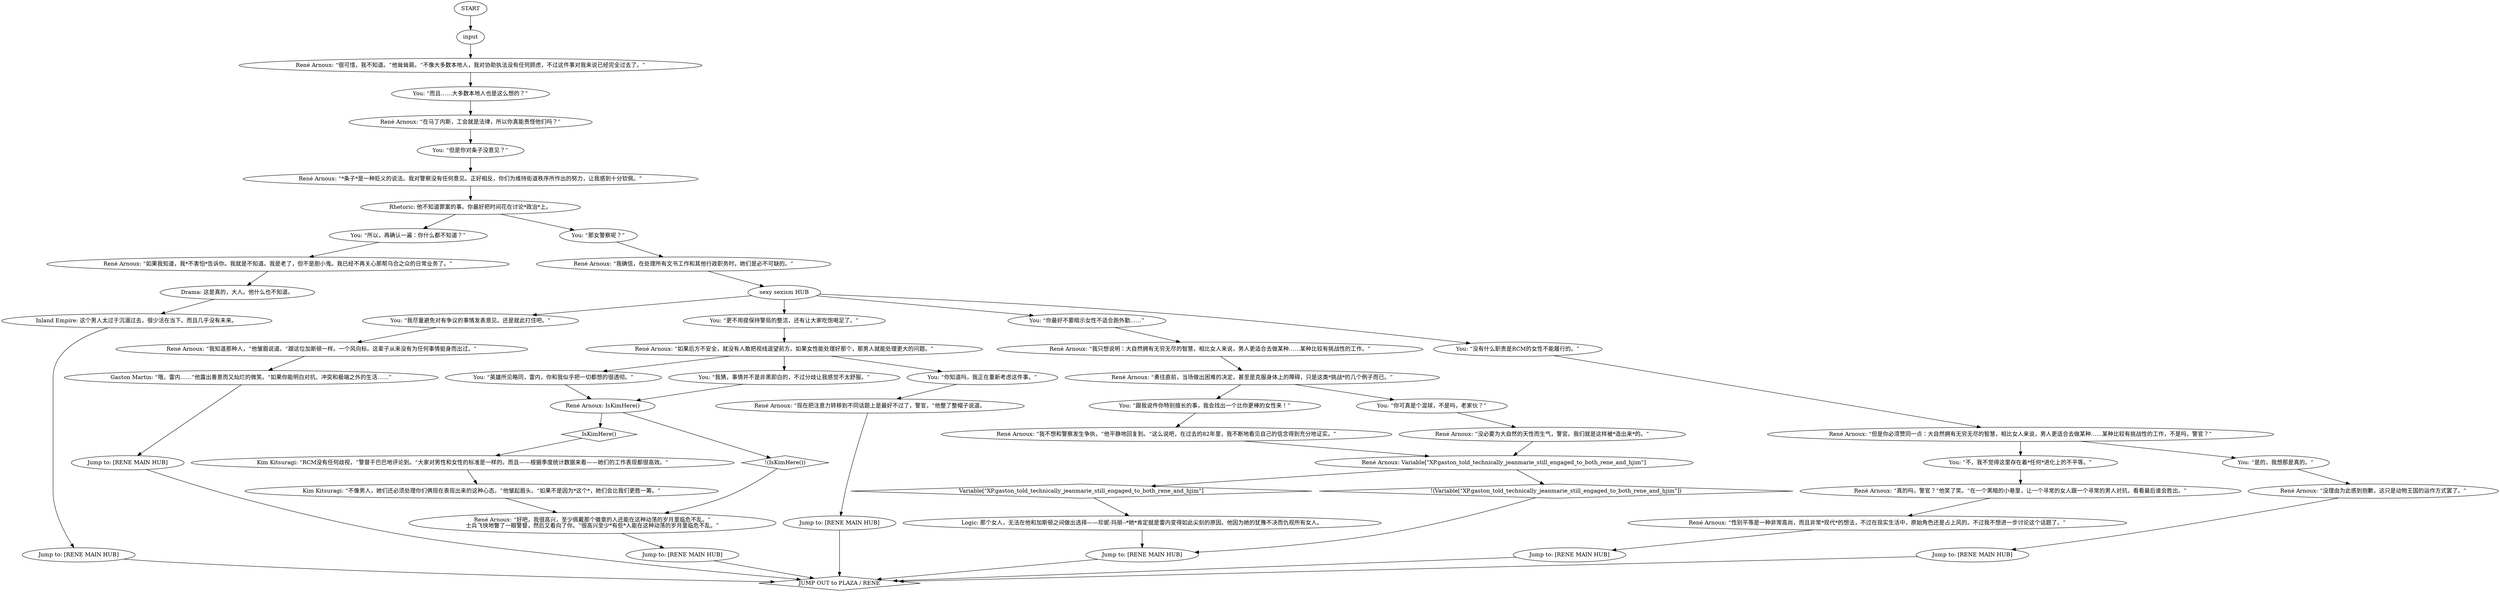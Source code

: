 # PLAZA / RENE CASE MONEY RAT
# Asking about the case and discussing women.
# ==================================================
digraph G {
	  0 [label="START"];
	  1 [label="input"];
	  2 [label="Kim Kitsuragi: “不像男人，她们还必须处理你们俩现在表现出来的这种心态。”他皱起眉头。“如果不是因为*这个*，她们会比我们更胜一筹。”"];
	  3 [label="René Arnoux: “我知道那种人，”他皱眉说道。“跟这位加斯顿一样。一个风向标。这辈子从来没有为任何事情挺身而出过。”"];
	  4 [label="You: “我尽量避免对有争议的事情发表意见。还是就此打住吧。”"];
	  5 [label="You: “跟我说件你特别擅长的事，我会找出一个比你更棒的女性来！”"];
	  6 [label="René Arnoux: “性别平等是一种非常高尚，而且非常*现代*的想法，不过在现实生活中，原始角色还是占上风的。不过我不想进一步讨论这个话题了。”"];
	  7 [label="René Arnoux: “如果我知道，我*不害怕*告诉你。我就是不知道。我是老了，但不是胆小鬼。我已经不再关心那帮乌合之众的日常业务了。”"];
	  8 [label="René Arnoux: “但是你必须赞同一点：大自然拥有无穷无尽的智慧，相比女人来说，男人更适合去做某种……某种比较有挑战性的工作，不是吗，警官？”"];
	  9 [label="Jump to: [RENE MAIN HUB]"];
	  10 [label="René Arnoux: Variable[\"XP.gaston_told_technically_jeanmarie_still_engaged_to_both_rene_and_hjim\"]"];
	  11 [label="Variable[\"XP.gaston_told_technically_jeanmarie_still_engaged_to_both_rene_and_hjim\"]", shape=diamond];
	  12 [label="!(Variable[\"XP.gaston_told_technically_jeanmarie_still_engaged_to_both_rene_and_hjim\"])", shape=diamond];
	  13 [label="Jump to: [RENE MAIN HUB]"];
	  14 [label="René Arnoux: “现在把注意力转移到不同话题上是最好不过了，警官，”他整了整帽子说道。"];
	  15 [label="René Arnoux: “好吧，我很高兴，至少佩戴那个徽章的人还能在这种动荡的岁月里临危不乱。”\n士兵飞快地瞥了一眼警督，然后又看向了你。“很高兴至少*有些*人能在这种动荡的岁月里临危不乱。”"];
	  16 [label="Drama: 这是真的，大人。他什么也不知道。"];
	  17 [label="Logic: 那个女人，无法在他和加斯顿之间做出选择——珍妮-玛丽--*她*肯定就是雷内变得如此尖刻的原因。他因为她的犹豫不决而仇视所有女人。"];
	  18 [label="Jump to: [RENE MAIN HUB]"];
	  19 [label="Jump to: [RENE MAIN HUB]"];
	  20 [label="René Arnoux: “在马丁内斯，工会就是法律，所以你真能责怪他们吗？”"];
	  21 [label="You: “不，我不觉得这里存在着*任何*进化上的不平等。”"];
	  22 [label="You: “更不用提保持警局的整洁，还有让大家吃饱喝足了。”"];
	  23 [label="You: “你最好不要暗示女性不适合跑外勤……”"];
	  24 [label="René Arnoux: “勇往直前，当场做出困难的决定，甚至是克服身体上的障碍，只是这类*挑战*的几个例子而已。”"];
	  25 [label="René Arnoux: “没必要为大自然的天性而生气，警官。我们就是这样被*造出来*的。”"];
	  27 [label="René Arnoux: “我只想说明：大自然拥有无穷无尽的智慧，相比女人来说，男人更适合去做某种……某种比较有挑战性的工作。”"];
	  28 [label="You: “所以，再确认一遍：你什么都不知道？”"];
	  29 [label="You: “英雄所见略同，雷内，你和我似乎把一切都想的很透彻。”"];
	  30 [label="Kim Kitsuragi: “RCM没有任何歧视，”警督干巴巴地评论到。“大家对男性和女性的标准是一样的。而且——根据季度统计数据来看——她们的工作表现都很高效。”"];
	  31 [label="Jump to: [RENE MAIN HUB]"];
	  32 [label="René Arnoux: “*条子*是一种贬义的说法。我对警察没有任何意见。正好相反，你们为维持街道秩序所作出的努力，让我感到十分钦佩。”"];
	  33 [label="You: “没有什么职责是RCM的女性不能履行的。”"];
	  34 [label="René Arnoux: “如果后方不安全，就没有人敢把视线遥望前方。如果女性能处理好那个，那男人就能处理更大的问题。”"];
	  35 [label="You: “是的，我想那是真的。”"];
	  36 [label="You: “那女警察呢？”"];
	  37 [label="You: “我猜，事情并不是非黑即白的，不过分歧让我感觉不太舒服。”"];
	  38 [label="Inland Empire: 这个男人太过于沉湎过去，很少活在当下。而且几乎没有未来。"];
	  39 [label="René Arnoux: “我确信，在处理所有文书工作和其他行政职务时，她们是必不可缺的。”"];
	  40 [label="You: “而且……大多数本地人也是这么想的？”"];
	  41 [label="Jump to: [RENE MAIN HUB]"];
	  42 [label="Rhetoric: 他不知道罪案的事。你最好把时间花在讨论*政治*上。"];
	  43 [label="René Arnoux: IsKimHere()"];
	  44 [label="IsKimHere()", shape=diamond];
	  45 [label="!(IsKimHere())", shape=diamond];
	  46 [label="René Arnoux: “没理由为此感到抱歉，这只是动物王国的运作方式罢了。”"];
	  47 [label="Jump to: [RENE MAIN HUB]"];
	  48 [label="You: “但是你对条子没意见？”"];
	  49 [label="You: “你可真是个混球，不是吗，老家伙？”"];
	  50 [label="René Arnoux: “真的吗，警官？”他笑了笑。“在一个黑暗的小巷里，让一个寻常的女人跟一个寻常的男人对抗，看看最后谁会胜出。”"];
	  51 [label="René Arnoux: “我不想和警察发生争执，”他平静地回复到。“这么说吧，在过去的82年里，我不断地看见自己的信念得到充分地证实。”"];
	  52 [label="Gaston Martin: “哦，雷内……”他露出善意而又灿烂的微笑。“如果你能明白对抗、冲突和极端之外的生活……”"];
	  53 [label="sexy sexism HUB"];
	  54 [label="You: “你知道吗，我正在重新考虑这件事。”"];
	  55 [label="René Arnoux: “很可惜，我不知道。”他耸耸肩。“不像大多数本地人，我对协助执法没有任何顾虑，不过这件事对我来说已经完全过去了。”"];
	  3830486 [label="JUMP OUT to PLAZA / RENE", shape=diamond];
	  0 -> 1
	  1 -> 55
	  2 -> 15
	  3 -> 52
	  4 -> 3
	  5 -> 51
	  6 -> 13
	  7 -> 16
	  8 -> 35
	  8 -> 21
	  9 -> 3830486
	  10 -> 11
	  10 -> 12
	  11 -> 17
	  12 -> 47
	  13 -> 3830486
	  14 -> 18
	  15 -> 19
	  16 -> 38
	  17 -> 47
	  18 -> 3830486
	  19 -> 3830486
	  20 -> 48
	  21 -> 50
	  22 -> 34
	  23 -> 27
	  24 -> 49
	  24 -> 5
	  25 -> 10
	  27 -> 24
	  28 -> 7
	  29 -> 43
	  30 -> 2
	  31 -> 3830486
	  32 -> 42
	  33 -> 8
	  34 -> 37
	  34 -> 29
	  34 -> 54
	  35 -> 46
	  36 -> 39
	  37 -> 43
	  38 -> 31
	  39 -> 53
	  40 -> 20
	  41 -> 3830486
	  42 -> 36
	  42 -> 28
	  43 -> 44
	  43 -> 45
	  44 -> 30
	  45 -> 15
	  46 -> 9
	  47 -> 3830486
	  48 -> 32
	  49 -> 25
	  50 -> 6
	  51 -> 10
	  52 -> 41
	  53 -> 33
	  53 -> 4
	  53 -> 22
	  53 -> 23
	  54 -> 14
	  55 -> 40
}

